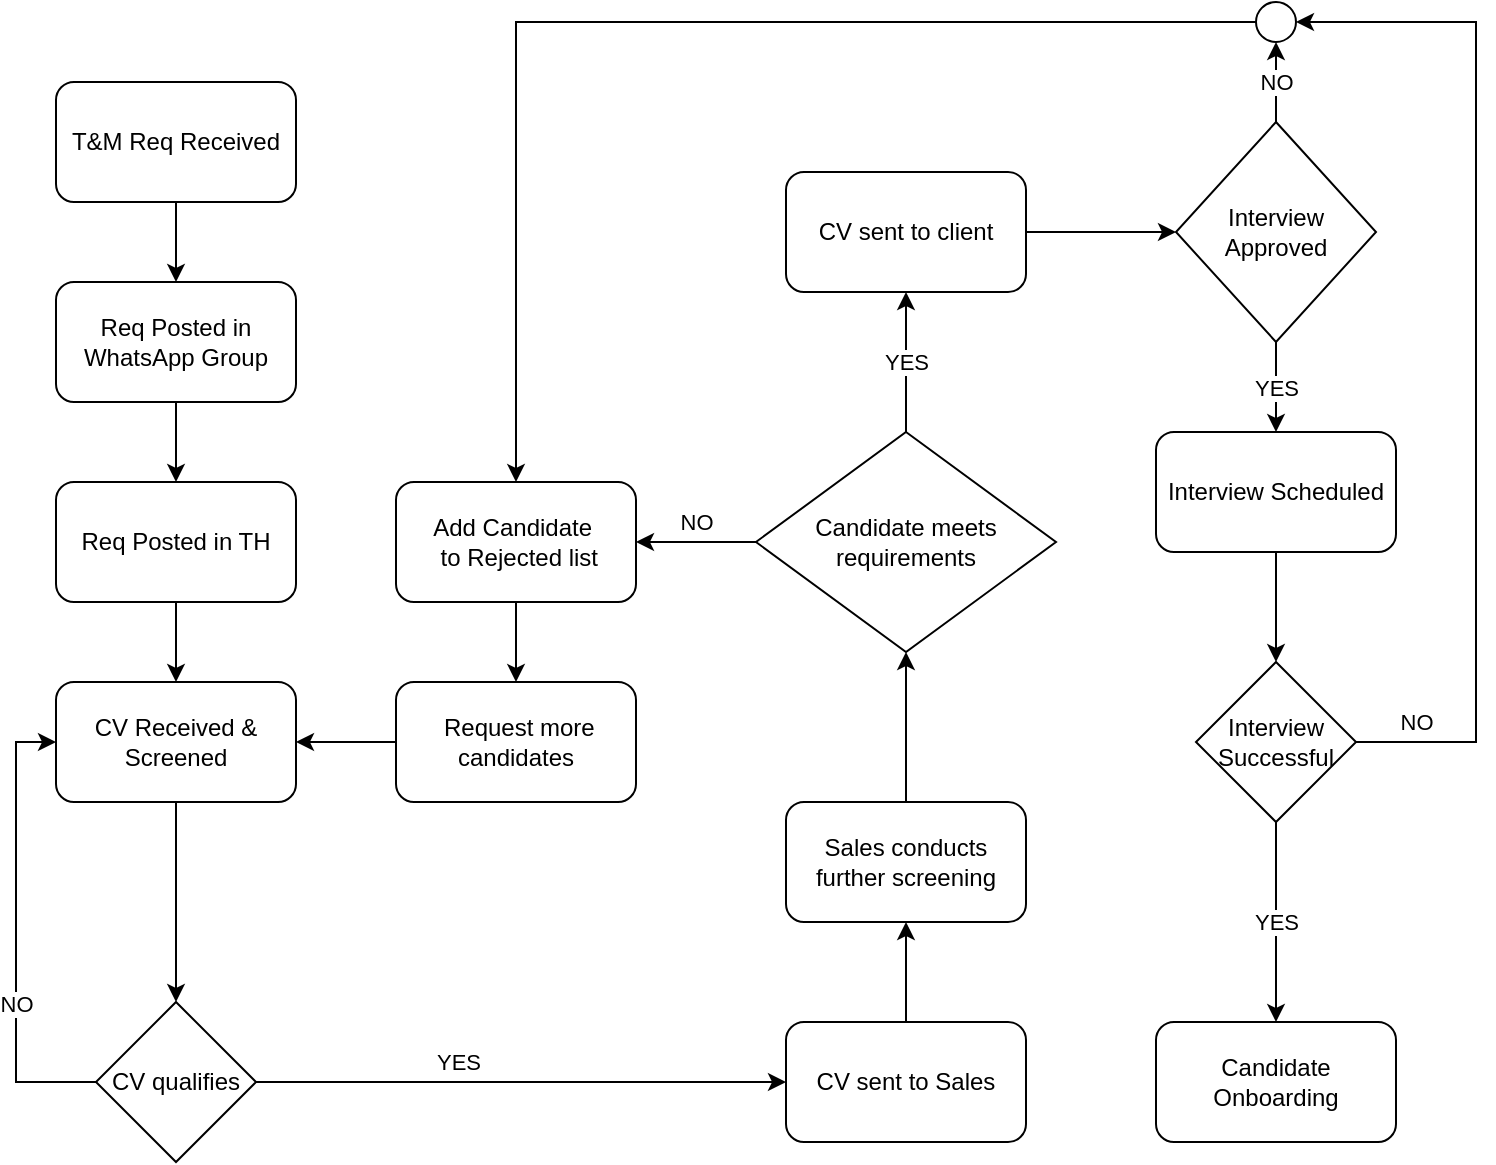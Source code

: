 <mxfile version="21.0.6" type="github">
  <diagram id="C5RBs43oDa-KdzZeNtuy" name="Page-1">
    <mxGraphModel dx="880" dy="484" grid="1" gridSize="10" guides="1" tooltips="1" connect="1" arrows="1" fold="1" page="1" pageScale="1" pageWidth="827" pageHeight="1169" math="0" shadow="0">
      <root>
        <mxCell id="WIyWlLk6GJQsqaUBKTNV-0" />
        <mxCell id="WIyWlLk6GJQsqaUBKTNV-1" parent="WIyWlLk6GJQsqaUBKTNV-0" />
        <mxCell id="rx6NFJev_Wj9pQWZ_UuV-24" style="edgeStyle=orthogonalEdgeStyle;rounded=0;orthogonalLoop=1;jettySize=auto;html=1;exitX=0.5;exitY=0;exitDx=0;exitDy=0;entryX=0.5;entryY=1;entryDx=0;entryDy=0;" edge="1" parent="WIyWlLk6GJQsqaUBKTNV-1" source="rx6NFJev_Wj9pQWZ_UuV-1" target="rx6NFJev_Wj9pQWZ_UuV-2">
          <mxGeometry relative="1" as="geometry" />
        </mxCell>
        <mxCell id="rx6NFJev_Wj9pQWZ_UuV-1" value="CV sent to Sales" style="rounded=1;whiteSpace=wrap;html=1;" vertex="1" parent="WIyWlLk6GJQsqaUBKTNV-1">
          <mxGeometry x="455" y="530" width="120" height="60" as="geometry" />
        </mxCell>
        <mxCell id="rx6NFJev_Wj9pQWZ_UuV-26" style="edgeStyle=orthogonalEdgeStyle;rounded=0;orthogonalLoop=1;jettySize=auto;html=1;exitX=0.5;exitY=0;exitDx=0;exitDy=0;entryX=0.5;entryY=1;entryDx=0;entryDy=0;" edge="1" parent="WIyWlLk6GJQsqaUBKTNV-1" source="rx6NFJev_Wj9pQWZ_UuV-2" target="rx6NFJev_Wj9pQWZ_UuV-25">
          <mxGeometry relative="1" as="geometry" />
        </mxCell>
        <mxCell id="rx6NFJev_Wj9pQWZ_UuV-2" value="Sales conducts further screening" style="rounded=1;whiteSpace=wrap;html=1;" vertex="1" parent="WIyWlLk6GJQsqaUBKTNV-1">
          <mxGeometry x="455" y="420" width="120" height="60" as="geometry" />
        </mxCell>
        <mxCell id="rx6NFJev_Wj9pQWZ_UuV-41" style="edgeStyle=orthogonalEdgeStyle;rounded=0;orthogonalLoop=1;jettySize=auto;html=1;exitX=1;exitY=0.5;exitDx=0;exitDy=0;" edge="1" parent="WIyWlLk6GJQsqaUBKTNV-1" source="rx6NFJev_Wj9pQWZ_UuV-3" target="rx6NFJev_Wj9pQWZ_UuV-40">
          <mxGeometry relative="1" as="geometry" />
        </mxCell>
        <mxCell id="rx6NFJev_Wj9pQWZ_UuV-3" value="CV sent to client" style="rounded=1;whiteSpace=wrap;html=1;" vertex="1" parent="WIyWlLk6GJQsqaUBKTNV-1">
          <mxGeometry x="455" y="105" width="120" height="60" as="geometry" />
        </mxCell>
        <mxCell id="rx6NFJev_Wj9pQWZ_UuV-5" value="Candidate Onboarding" style="rounded=1;whiteSpace=wrap;html=1;" vertex="1" parent="WIyWlLk6GJQsqaUBKTNV-1">
          <mxGeometry x="640" y="530" width="120" height="60" as="geometry" />
        </mxCell>
        <mxCell id="rx6NFJev_Wj9pQWZ_UuV-16" style="edgeStyle=orthogonalEdgeStyle;rounded=0;orthogonalLoop=1;jettySize=auto;html=1;exitX=0.5;exitY=1;exitDx=0;exitDy=0;entryX=0.5;entryY=0;entryDx=0;entryDy=0;" edge="1" parent="WIyWlLk6GJQsqaUBKTNV-1" source="rx6NFJev_Wj9pQWZ_UuV-7" target="rx6NFJev_Wj9pQWZ_UuV-8">
          <mxGeometry relative="1" as="geometry" />
        </mxCell>
        <mxCell id="rx6NFJev_Wj9pQWZ_UuV-7" value="T&amp;amp;M Req Received" style="rounded=1;whiteSpace=wrap;html=1;" vertex="1" parent="WIyWlLk6GJQsqaUBKTNV-1">
          <mxGeometry x="90" y="60" width="120" height="60" as="geometry" />
        </mxCell>
        <mxCell id="rx6NFJev_Wj9pQWZ_UuV-12" style="edgeStyle=orthogonalEdgeStyle;rounded=0;orthogonalLoop=1;jettySize=auto;html=1;exitX=0.5;exitY=1;exitDx=0;exitDy=0;entryX=0.5;entryY=0;entryDx=0;entryDy=0;" edge="1" parent="WIyWlLk6GJQsqaUBKTNV-1" source="rx6NFJev_Wj9pQWZ_UuV-8" target="rx6NFJev_Wj9pQWZ_UuV-9">
          <mxGeometry relative="1" as="geometry" />
        </mxCell>
        <mxCell id="rx6NFJev_Wj9pQWZ_UuV-8" value="Req Posted in WhatsApp Group" style="rounded=1;whiteSpace=wrap;html=1;" vertex="1" parent="WIyWlLk6GJQsqaUBKTNV-1">
          <mxGeometry x="90" y="160" width="120" height="60" as="geometry" />
        </mxCell>
        <mxCell id="rx6NFJev_Wj9pQWZ_UuV-14" style="edgeStyle=orthogonalEdgeStyle;rounded=0;orthogonalLoop=1;jettySize=auto;html=1;exitX=0.5;exitY=1;exitDx=0;exitDy=0;entryX=0.5;entryY=0;entryDx=0;entryDy=0;" edge="1" parent="WIyWlLk6GJQsqaUBKTNV-1" source="rx6NFJev_Wj9pQWZ_UuV-9" target="rx6NFJev_Wj9pQWZ_UuV-10">
          <mxGeometry relative="1" as="geometry" />
        </mxCell>
        <mxCell id="rx6NFJev_Wj9pQWZ_UuV-9" value="Req Posted in TH" style="rounded=1;whiteSpace=wrap;html=1;" vertex="1" parent="WIyWlLk6GJQsqaUBKTNV-1">
          <mxGeometry x="90" y="260" width="120" height="60" as="geometry" />
        </mxCell>
        <mxCell id="rx6NFJev_Wj9pQWZ_UuV-33" style="edgeStyle=orthogonalEdgeStyle;rounded=0;orthogonalLoop=1;jettySize=auto;html=1;exitX=0.5;exitY=1;exitDx=0;exitDy=0;entryX=0.5;entryY=0;entryDx=0;entryDy=0;" edge="1" parent="WIyWlLk6GJQsqaUBKTNV-1" source="rx6NFJev_Wj9pQWZ_UuV-10" target="rx6NFJev_Wj9pQWZ_UuV-17">
          <mxGeometry relative="1" as="geometry" />
        </mxCell>
        <mxCell id="rx6NFJev_Wj9pQWZ_UuV-10" value="CV Received &amp;amp; Screened" style="rounded=1;whiteSpace=wrap;html=1;" vertex="1" parent="WIyWlLk6GJQsqaUBKTNV-1">
          <mxGeometry x="90" y="360" width="120" height="60" as="geometry" />
        </mxCell>
        <mxCell id="rx6NFJev_Wj9pQWZ_UuV-20" style="edgeStyle=orthogonalEdgeStyle;rounded=0;orthogonalLoop=1;jettySize=auto;html=1;exitX=0;exitY=0.5;exitDx=0;exitDy=0;entryX=0;entryY=0.5;entryDx=0;entryDy=0;" edge="1" parent="WIyWlLk6GJQsqaUBKTNV-1" source="rx6NFJev_Wj9pQWZ_UuV-17" target="rx6NFJev_Wj9pQWZ_UuV-10">
          <mxGeometry relative="1" as="geometry" />
        </mxCell>
        <mxCell id="rx6NFJev_Wj9pQWZ_UuV-23" value="NO" style="edgeLabel;html=1;align=center;verticalAlign=middle;resizable=0;points=[];" vertex="1" connectable="0" parent="rx6NFJev_Wj9pQWZ_UuV-20">
          <mxGeometry x="-0.517" relative="1" as="geometry">
            <mxPoint y="-24" as="offset" />
          </mxGeometry>
        </mxCell>
        <mxCell id="rx6NFJev_Wj9pQWZ_UuV-38" style="edgeStyle=orthogonalEdgeStyle;rounded=0;orthogonalLoop=1;jettySize=auto;html=1;exitX=1;exitY=0.5;exitDx=0;exitDy=0;entryX=0;entryY=0.5;entryDx=0;entryDy=0;" edge="1" parent="WIyWlLk6GJQsqaUBKTNV-1" source="rx6NFJev_Wj9pQWZ_UuV-17" target="rx6NFJev_Wj9pQWZ_UuV-1">
          <mxGeometry relative="1" as="geometry">
            <mxPoint x="400" y="560" as="targetPoint" />
          </mxGeometry>
        </mxCell>
        <mxCell id="rx6NFJev_Wj9pQWZ_UuV-39" value="YES" style="edgeLabel;html=1;align=center;verticalAlign=middle;resizable=0;points=[];" vertex="1" connectable="0" parent="rx6NFJev_Wj9pQWZ_UuV-38">
          <mxGeometry x="-0.295" y="-2" relative="1" as="geometry">
            <mxPoint x="7" y="-12" as="offset" />
          </mxGeometry>
        </mxCell>
        <mxCell id="rx6NFJev_Wj9pQWZ_UuV-17" value="CV qualifies" style="rhombus;whiteSpace=wrap;html=1;" vertex="1" parent="WIyWlLk6GJQsqaUBKTNV-1">
          <mxGeometry x="110" y="520" width="80" height="80" as="geometry" />
        </mxCell>
        <mxCell id="rx6NFJev_Wj9pQWZ_UuV-44" value="NO" style="edgeStyle=orthogonalEdgeStyle;rounded=0;orthogonalLoop=1;jettySize=auto;html=1;exitX=0;exitY=0.5;exitDx=0;exitDy=0;entryX=1;entryY=0.5;entryDx=0;entryDy=0;" edge="1" parent="WIyWlLk6GJQsqaUBKTNV-1" source="rx6NFJev_Wj9pQWZ_UuV-25" target="rx6NFJev_Wj9pQWZ_UuV-42">
          <mxGeometry y="-10" relative="1" as="geometry">
            <mxPoint as="offset" />
          </mxGeometry>
        </mxCell>
        <mxCell id="rx6NFJev_Wj9pQWZ_UuV-46" value="YES" style="edgeStyle=orthogonalEdgeStyle;rounded=0;orthogonalLoop=1;jettySize=auto;html=1;exitX=0.5;exitY=0;exitDx=0;exitDy=0;entryX=0.5;entryY=1;entryDx=0;entryDy=0;" edge="1" parent="WIyWlLk6GJQsqaUBKTNV-1" source="rx6NFJev_Wj9pQWZ_UuV-25" target="rx6NFJev_Wj9pQWZ_UuV-3">
          <mxGeometry relative="1" as="geometry" />
        </mxCell>
        <mxCell id="rx6NFJev_Wj9pQWZ_UuV-25" value="Candidate meets requirements" style="rhombus;whiteSpace=wrap;html=1;" vertex="1" parent="WIyWlLk6GJQsqaUBKTNV-1">
          <mxGeometry x="440" y="235" width="150" height="110" as="geometry" />
        </mxCell>
        <mxCell id="rx6NFJev_Wj9pQWZ_UuV-35" style="edgeStyle=orthogonalEdgeStyle;rounded=0;orthogonalLoop=1;jettySize=auto;html=1;exitX=0;exitY=0.5;exitDx=0;exitDy=0;entryX=1;entryY=0.5;entryDx=0;entryDy=0;" edge="1" parent="WIyWlLk6GJQsqaUBKTNV-1" source="rx6NFJev_Wj9pQWZ_UuV-28" target="rx6NFJev_Wj9pQWZ_UuV-10">
          <mxGeometry relative="1" as="geometry" />
        </mxCell>
        <mxCell id="rx6NFJev_Wj9pQWZ_UuV-28" value="&amp;nbsp;Request more candidates" style="rounded=1;whiteSpace=wrap;html=1;" vertex="1" parent="WIyWlLk6GJQsqaUBKTNV-1">
          <mxGeometry x="260" y="360" width="120" height="60" as="geometry" />
        </mxCell>
        <mxCell id="rx6NFJev_Wj9pQWZ_UuV-50" value="YES" style="edgeStyle=orthogonalEdgeStyle;rounded=0;orthogonalLoop=1;jettySize=auto;html=1;exitX=0.5;exitY=1;exitDx=0;exitDy=0;entryX=0.5;entryY=0;entryDx=0;entryDy=0;" edge="1" parent="WIyWlLk6GJQsqaUBKTNV-1" source="rx6NFJev_Wj9pQWZ_UuV-40" target="rx6NFJev_Wj9pQWZ_UuV-49">
          <mxGeometry relative="1" as="geometry" />
        </mxCell>
        <mxCell id="rx6NFJev_Wj9pQWZ_UuV-61" value="NO" style="edgeStyle=orthogonalEdgeStyle;rounded=0;orthogonalLoop=1;jettySize=auto;html=1;exitX=0.5;exitY=0;exitDx=0;exitDy=0;entryX=0.5;entryY=1;entryDx=0;entryDy=0;" edge="1" parent="WIyWlLk6GJQsqaUBKTNV-1" source="rx6NFJev_Wj9pQWZ_UuV-40" target="rx6NFJev_Wj9pQWZ_UuV-55">
          <mxGeometry relative="1" as="geometry" />
        </mxCell>
        <mxCell id="rx6NFJev_Wj9pQWZ_UuV-40" value="Interview &lt;br&gt;Approved" style="rhombus;whiteSpace=wrap;html=1;" vertex="1" parent="WIyWlLk6GJQsqaUBKTNV-1">
          <mxGeometry x="650" y="80" width="100" height="110" as="geometry" />
        </mxCell>
        <mxCell id="rx6NFJev_Wj9pQWZ_UuV-45" style="edgeStyle=orthogonalEdgeStyle;rounded=0;orthogonalLoop=1;jettySize=auto;html=1;exitX=0.5;exitY=1;exitDx=0;exitDy=0;entryX=0.5;entryY=0;entryDx=0;entryDy=0;" edge="1" parent="WIyWlLk6GJQsqaUBKTNV-1" source="rx6NFJev_Wj9pQWZ_UuV-42" target="rx6NFJev_Wj9pQWZ_UuV-28">
          <mxGeometry relative="1" as="geometry" />
        </mxCell>
        <mxCell id="rx6NFJev_Wj9pQWZ_UuV-42" value="Add Candidate&amp;nbsp;&lt;br&gt;&amp;nbsp;to Rejected list" style="rounded=1;whiteSpace=wrap;html=1;" vertex="1" parent="WIyWlLk6GJQsqaUBKTNV-1">
          <mxGeometry x="260" y="260" width="120" height="60" as="geometry" />
        </mxCell>
        <mxCell id="rx6NFJev_Wj9pQWZ_UuV-53" style="edgeStyle=orthogonalEdgeStyle;rounded=0;orthogonalLoop=1;jettySize=auto;html=1;entryX=0.5;entryY=0;entryDx=0;entryDy=0;" edge="1" parent="WIyWlLk6GJQsqaUBKTNV-1" source="rx6NFJev_Wj9pQWZ_UuV-49" target="rx6NFJev_Wj9pQWZ_UuV-52">
          <mxGeometry relative="1" as="geometry" />
        </mxCell>
        <mxCell id="rx6NFJev_Wj9pQWZ_UuV-49" value="Interview Scheduled" style="rounded=1;whiteSpace=wrap;html=1;" vertex="1" parent="WIyWlLk6GJQsqaUBKTNV-1">
          <mxGeometry x="640" y="235" width="120" height="60" as="geometry" />
        </mxCell>
        <mxCell id="rx6NFJev_Wj9pQWZ_UuV-54" value="NO" style="edgeStyle=orthogonalEdgeStyle;rounded=0;orthogonalLoop=1;jettySize=auto;html=1;exitX=1;exitY=0.5;exitDx=0;exitDy=0;" edge="1" parent="WIyWlLk6GJQsqaUBKTNV-1" source="rx6NFJev_Wj9pQWZ_UuV-52" target="rx6NFJev_Wj9pQWZ_UuV-55">
          <mxGeometry x="-0.882" y="10" relative="1" as="geometry">
            <mxPoint x="790" y="80" as="targetPoint" />
            <Array as="points">
              <mxPoint x="800" y="390" />
              <mxPoint x="800" y="30" />
            </Array>
            <mxPoint as="offset" />
          </mxGeometry>
        </mxCell>
        <mxCell id="rx6NFJev_Wj9pQWZ_UuV-62" value="YES" style="edgeStyle=orthogonalEdgeStyle;rounded=0;orthogonalLoop=1;jettySize=auto;html=1;exitX=0.5;exitY=1;exitDx=0;exitDy=0;entryX=0.5;entryY=0;entryDx=0;entryDy=0;" edge="1" parent="WIyWlLk6GJQsqaUBKTNV-1" source="rx6NFJev_Wj9pQWZ_UuV-52" target="rx6NFJev_Wj9pQWZ_UuV-5">
          <mxGeometry relative="1" as="geometry" />
        </mxCell>
        <mxCell id="rx6NFJev_Wj9pQWZ_UuV-52" value="Interview Successful" style="rhombus;whiteSpace=wrap;html=1;" vertex="1" parent="WIyWlLk6GJQsqaUBKTNV-1">
          <mxGeometry x="660" y="350" width="80" height="80" as="geometry" />
        </mxCell>
        <mxCell id="rx6NFJev_Wj9pQWZ_UuV-60" style="edgeStyle=orthogonalEdgeStyle;rounded=0;orthogonalLoop=1;jettySize=auto;html=1;exitX=0;exitY=0.5;exitDx=0;exitDy=0;entryX=0.5;entryY=0;entryDx=0;entryDy=0;" edge="1" parent="WIyWlLk6GJQsqaUBKTNV-1" source="rx6NFJev_Wj9pQWZ_UuV-55" target="rx6NFJev_Wj9pQWZ_UuV-42">
          <mxGeometry relative="1" as="geometry" />
        </mxCell>
        <mxCell id="rx6NFJev_Wj9pQWZ_UuV-55" value="" style="ellipse;whiteSpace=wrap;html=1;aspect=fixed;" vertex="1" parent="WIyWlLk6GJQsqaUBKTNV-1">
          <mxGeometry x="690" y="20" width="20" height="20" as="geometry" />
        </mxCell>
      </root>
    </mxGraphModel>
  </diagram>
</mxfile>
